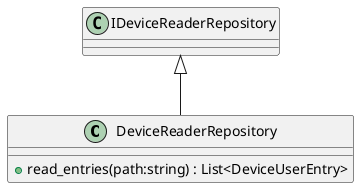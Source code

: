 @startuml
class DeviceReaderRepository {
    + read_entries(path:string) : List<DeviceUserEntry>
}
IDeviceReaderRepository <|-- DeviceReaderRepository
@enduml
